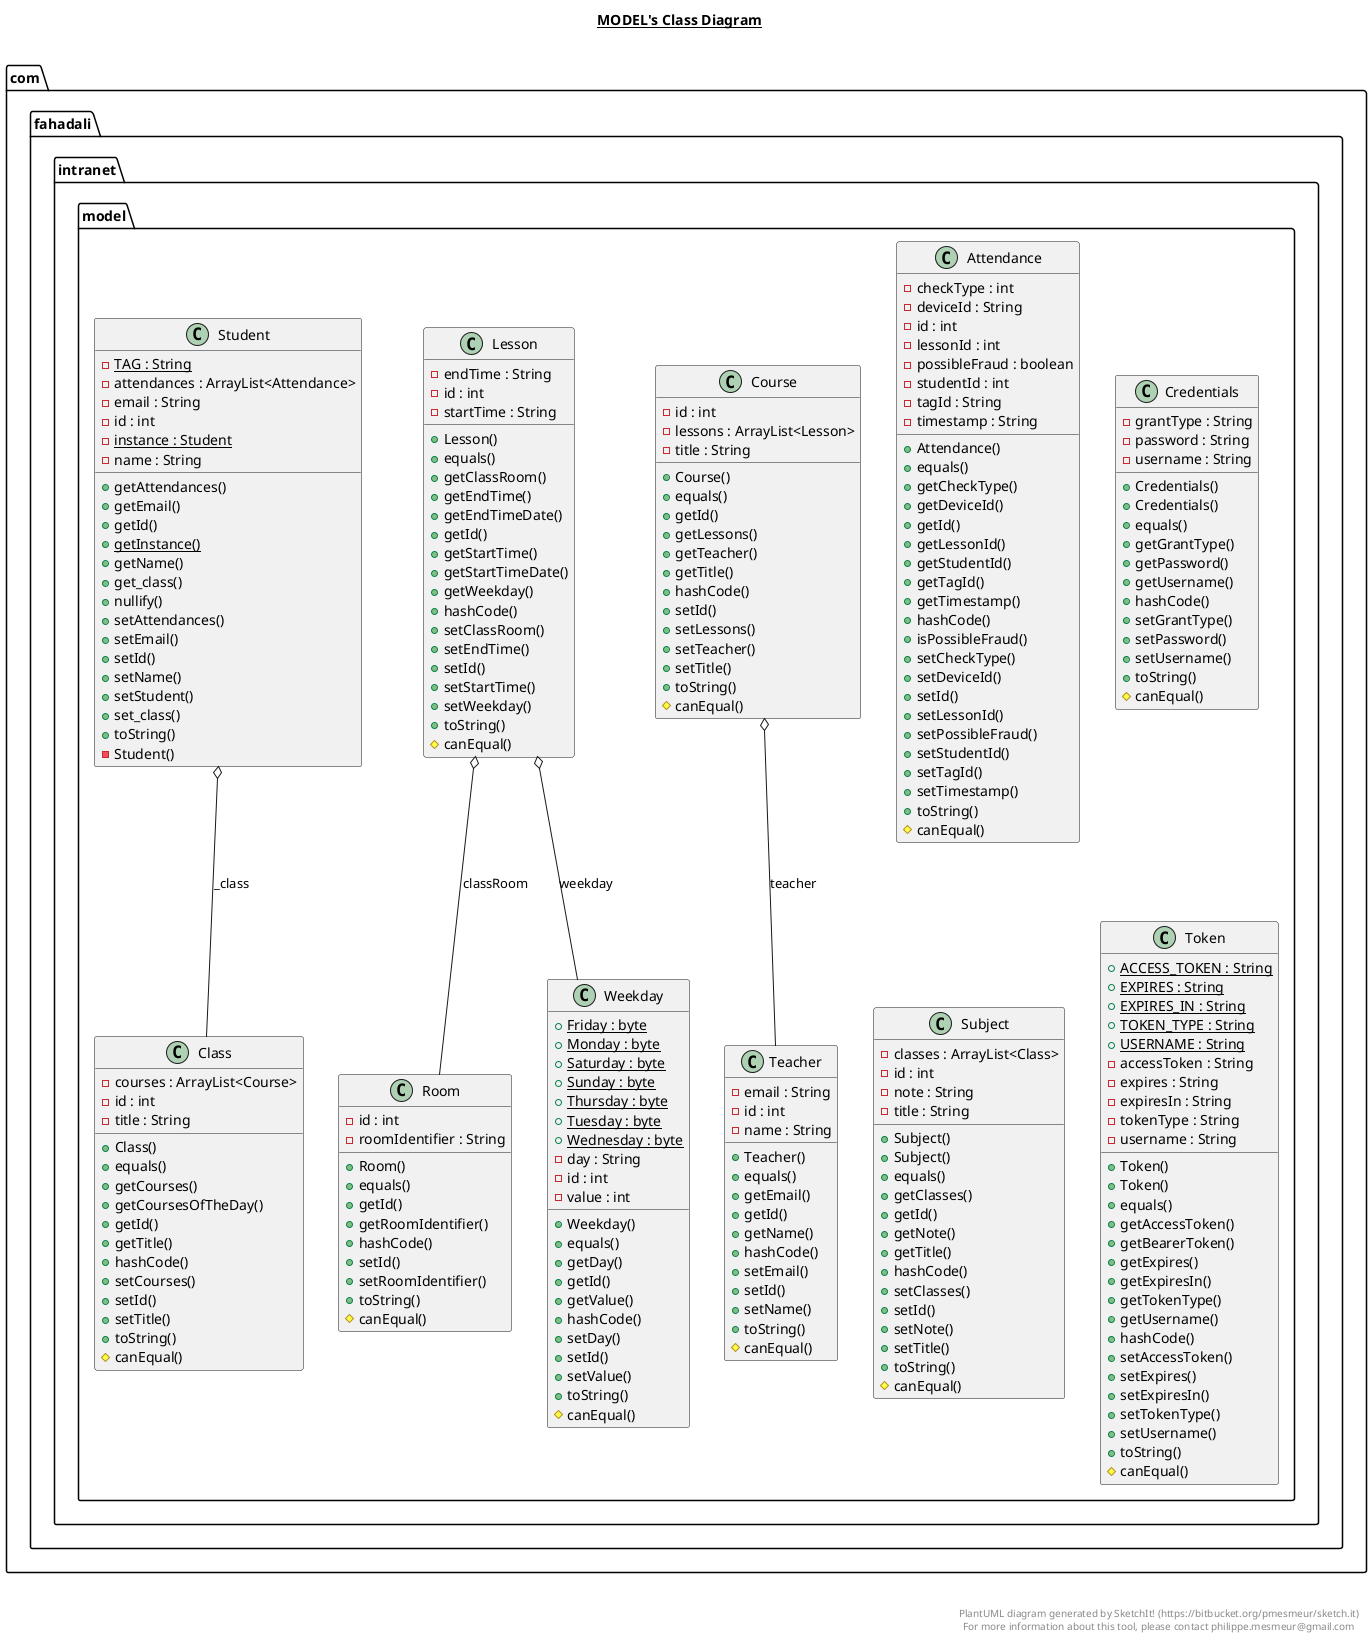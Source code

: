 @startuml

title __MODEL's Class Diagram__\n

  namespace com.fahadali.intranet {
    namespace model {
      class com.fahadali.intranet.model.Attendance {
          - checkType : int
          - deviceId : String
          - id : int
          - lessonId : int
          - possibleFraud : boolean
          - studentId : int
          - tagId : String
          - timestamp : String
          + Attendance()
          + equals()
          + getCheckType()
          + getDeviceId()
          + getId()
          + getLessonId()
          + getStudentId()
          + getTagId()
          + getTimestamp()
          + hashCode()
          + isPossibleFraud()
          + setCheckType()
          + setDeviceId()
          + setId()
          + setLessonId()
          + setPossibleFraud()
          + setStudentId()
          + setTagId()
          + setTimestamp()
          + toString()
          # canEqual()
      }
    }
  }
  

  namespace com.fahadali.intranet {
    namespace model {
      class com.fahadali.intranet.model.Class {
          - courses : ArrayList<Course>
          - id : int
          - title : String
          + Class()
          + equals()
          + getCourses()
          + getCoursesOfTheDay()
          + getId()
          + getTitle()
          + hashCode()
          + setCourses()
          + setId()
          + setTitle()
          + toString()
          # canEqual()
      }
    }
  }
  

  namespace com.fahadali.intranet {
    namespace model {
      class com.fahadali.intranet.model.Course {
          - id : int
          - lessons : ArrayList<Lesson>
          - title : String
          + Course()
          + equals()
          + getId()
          + getLessons()
          + getTeacher()
          + getTitle()
          + hashCode()
          + setId()
          + setLessons()
          + setTeacher()
          + setTitle()
          + toString()
          # canEqual()
      }
    }
  }
  

  namespace com.fahadali.intranet {
    namespace model {
      class com.fahadali.intranet.model.Credentials {
          - grantType : String
          - password : String
          - username : String
          + Credentials()
          + Credentials()
          + equals()
          + getGrantType()
          + getPassword()
          + getUsername()
          + hashCode()
          + setGrantType()
          + setPassword()
          + setUsername()
          + toString()
          # canEqual()
      }
    }
  }
  

  namespace com.fahadali.intranet {
    namespace model {
      class com.fahadali.intranet.model.Lesson {
          - endTime : String
          - id : int
          - startTime : String
          + Lesson()
          + equals()
          + getClassRoom()
          + getEndTime()
          + getEndTimeDate()
          + getId()
          + getStartTime()
          + getStartTimeDate()
          + getWeekday()
          + hashCode()
          + setClassRoom()
          + setEndTime()
          + setId()
          + setStartTime()
          + setWeekday()
          + toString()
          # canEqual()
      }
    }
  }
  

  namespace com.fahadali.intranet {
    namespace model {
      class com.fahadali.intranet.model.Room {
          - id : int
          - roomIdentifier : String
          + Room()
          + equals()
          + getId()
          + getRoomIdentifier()
          + hashCode()
          + setId()
          + setRoomIdentifier()
          + toString()
          # canEqual()
      }
    }
  }
  

  namespace com.fahadali.intranet {
    namespace model {
      class com.fahadali.intranet.model.Student {
          {static} - TAG : String
          - attendances : ArrayList<Attendance>
          - email : String
          - id : int
          {static} - instance : Student
          - name : String
          + getAttendances()
          + getEmail()
          + getId()
          {static} + getInstance()
          + getName()
          + get_class()
          + nullify()
          + setAttendances()
          + setEmail()
          + setId()
          + setName()
          + setStudent()
          + set_class()
          + toString()
          - Student()
      }
    }
  }
  

  namespace com.fahadali.intranet {
    namespace model {
      class com.fahadali.intranet.model.Subject {
          - classes : ArrayList<Class>
          - id : int
          - note : String
          - title : String
          + Subject()
          + Subject()
          + equals()
          + getClasses()
          + getId()
          + getNote()
          + getTitle()
          + hashCode()
          + setClasses()
          + setId()
          + setNote()
          + setTitle()
          + toString()
          # canEqual()
      }
    }
  }
  

  namespace com.fahadali.intranet {
    namespace model {
      class com.fahadali.intranet.model.Teacher {
          - email : String
          - id : int
          - name : String
          + Teacher()
          + equals()
          + getEmail()
          + getId()
          + getName()
          + hashCode()
          + setEmail()
          + setId()
          + setName()
          + toString()
          # canEqual()
      }
    }
  }
  

  namespace com.fahadali.intranet {
    namespace model {
      class com.fahadali.intranet.model.Token {
          {static} + ACCESS_TOKEN : String
          {static} + EXPIRES : String
          {static} + EXPIRES_IN : String
          {static} + TOKEN_TYPE : String
          {static} + USERNAME : String
          - accessToken : String
          - expires : String
          - expiresIn : String
          - tokenType : String
          - username : String
          + Token()
          + Token()
          + equals()
          + getAccessToken()
          + getBearerToken()
          + getExpires()
          + getExpiresIn()
          + getTokenType()
          + getUsername()
          + hashCode()
          + setAccessToken()
          + setExpires()
          + setExpiresIn()
          + setTokenType()
          + setUsername()
          + toString()
          # canEqual()
      }
    }
  }
  

  namespace com.fahadali.intranet {
    namespace model {
      class com.fahadali.intranet.model.Weekday {
          {static} + Friday : byte
          {static} + Monday : byte
          {static} + Saturday : byte
          {static} + Sunday : byte
          {static} + Thursday : byte
          {static} + Tuesday : byte
          {static} + Wednesday : byte
          - day : String
          - id : int
          - value : int
          + Weekday()
          + equals()
          + getDay()
          + getId()
          + getValue()
          + hashCode()
          + setDay()
          + setId()
          + setValue()
          + toString()
          # canEqual()
      }
    }
  }
  

  com.fahadali.intranet.model.Course o-- com.fahadali.intranet.model.Teacher : teacher
  com.fahadali.intranet.model.Lesson o-- com.fahadali.intranet.model.Room : classRoom
  com.fahadali.intranet.model.Lesson o-- com.fahadali.intranet.model.Weekday : weekday
  com.fahadali.intranet.model.Student o-- com.fahadali.intranet.model.Class : _class


right footer


PlantUML diagram generated by SketchIt! (https://bitbucket.org/pmesmeur/sketch.it)
For more information about this tool, please contact philippe.mesmeur@gmail.com
endfooter

@enduml
